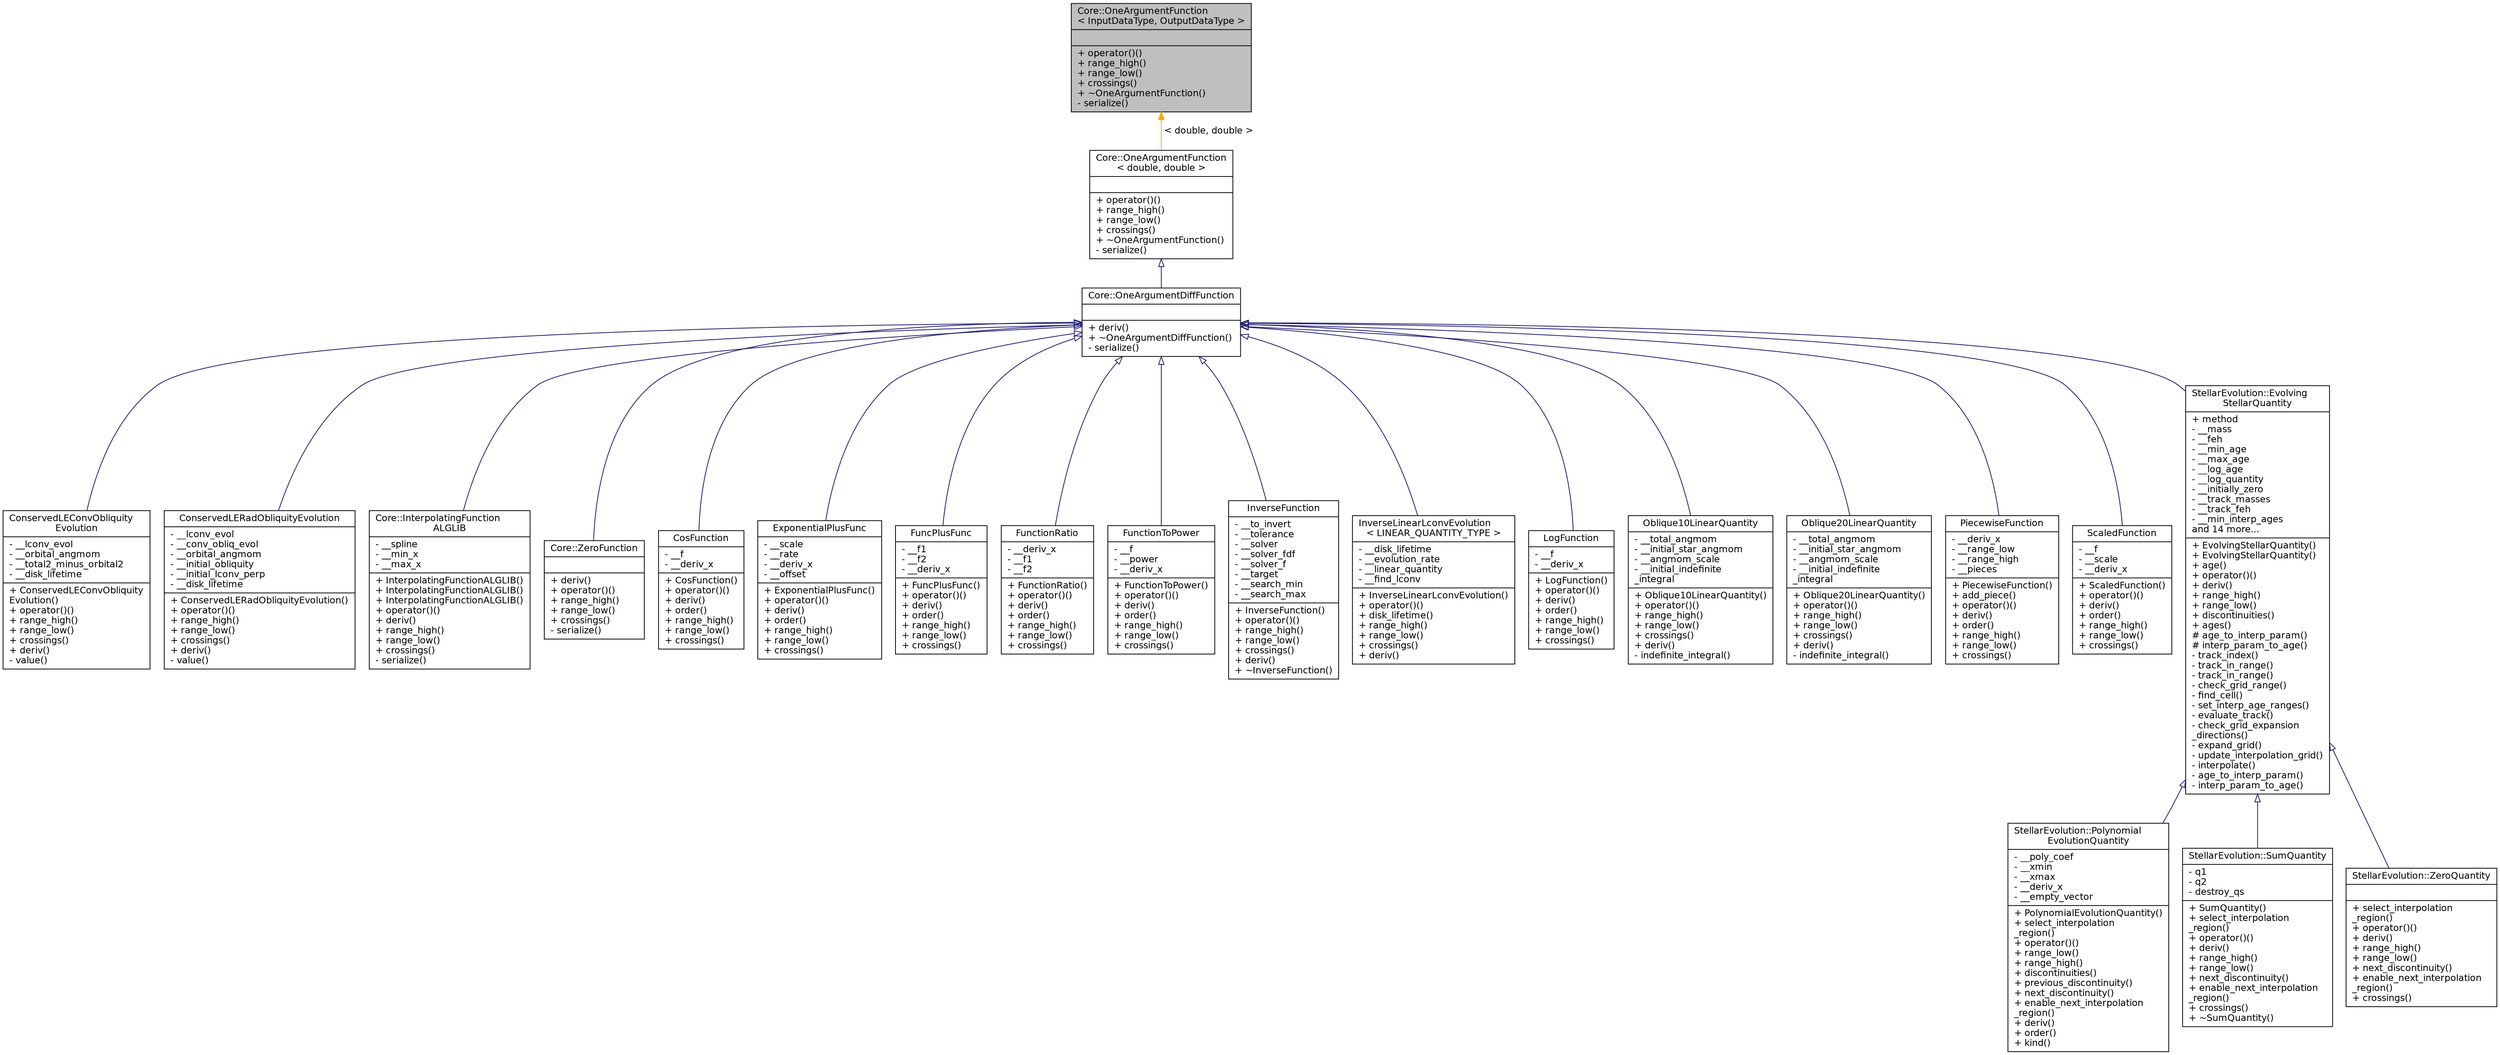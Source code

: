 digraph "Core::OneArgumentFunction&lt; InputDataType, OutputDataType &gt;"
{
 // INTERACTIVE_SVG=YES
  edge [fontname="Helvetica",fontsize="12",labelfontname="Helvetica",labelfontsize="12"];
  node [fontname="Helvetica",fontsize="12",shape=record];
  Node0 [label="{Core::OneArgumentFunction\l\< InputDataType, OutputDataType \>\n||+ operator()()\l+ range_high()\l+ range_low()\l+ crossings()\l+ ~OneArgumentFunction()\l- serialize()\l}",height=0.2,width=0.4,color="black", fillcolor="grey75", style="filled", fontcolor="black"];
  Node0 -> Node1 [dir="back",color="orange",fontsize="12",style="solid",label=" \< double, double \>" ,fontname="Helvetica"];
  Node1 [label="{Core::OneArgumentFunction\l\< double, double \>\n||+ operator()()\l+ range_high()\l+ range_low()\l+ crossings()\l+ ~OneArgumentFunction()\l- serialize()\l}",height=0.2,width=0.4,color="black", fillcolor="white", style="filled",URL="$classCore_1_1OneArgumentFunction.html"];
  Node1 -> Node2 [dir="back",color="midnightblue",fontsize="12",style="solid",arrowtail="onormal",fontname="Helvetica"];
  Node2 [label="{Core::OneArgumentDiffFunction\n||+ deriv()\l+ ~OneArgumentDiffFunction()\l- serialize()\l}",height=0.2,width=0.4,color="black", fillcolor="white", style="filled",URL="$classCore_1_1OneArgumentDiffFunction.html",tooltip="A class representing a once differentiable function of a single argument. "];
  Node2 -> Node3 [dir="back",color="midnightblue",fontsize="12",style="solid",arrowtail="onormal",fontname="Helvetica"];
  Node3 [label="{ConservedLEConvObliquity\lEvolution\n|- __lconv_evol\l- __orbital_angmom\l- __total2_minus_orbital2\l- __disk_lifetime\l|+ ConservedLEConvObliquity\lEvolution()\l+ operator()()\l+ range_high()\l+ range_low()\l+ crossings()\l+ deriv()\l- value()\l}",height=0.2,width=0.4,color="black", fillcolor="white", style="filled",URL="$classConservedLEConvObliquityEvolution.html"];
  Node2 -> Node4 [dir="back",color="midnightblue",fontsize="12",style="solid",arrowtail="onormal",fontname="Helvetica"];
  Node4 [label="{ConservedLERadObliquityEvolution\n|- __lconv_evol\l- __conv_obliq_evol\l- __orbital_angmom\l- __initial_obliquity\l- __initial_lconv_perp\l- __disk_lifetime\l|+ ConservedLERadObliquityEvolution()\l+ operator()()\l+ range_high()\l+ range_low()\l+ crossings()\l+ deriv()\l- value()\l}",height=0.2,width=0.4,color="black", fillcolor="white", style="filled",URL="$classConservedLERadObliquityEvolution.html"];
  Node2 -> Node5 [dir="back",color="midnightblue",fontsize="12",style="solid",arrowtail="onormal",fontname="Helvetica"];
  Node5 [label="{Core::InterpolatingFunction\lALGLIB\n|- __spline\l- __min_x\l- __max_x\l|+ InterpolatingFunctionALGLIB()\l+ InterpolatingFunctionALGLIB()\l+ InterpolatingFunctionALGLIB()\l+ operator()()\l+ deriv()\l+ range_high()\l+ range_low()\l+ crossings()\l- serialize()\l}",height=0.2,width=0.4,color="black", fillcolor="white", style="filled",URL="$classCore_1_1InterpolatingFunctionALGLIB.html",tooltip="Function which interpolates, with possible smoothing, between points. "];
  Node2 -> Node6 [dir="back",color="midnightblue",fontsize="12",style="solid",arrowtail="onormal",fontname="Helvetica"];
  Node6 [label="{Core::ZeroFunction\n||+ deriv()\l+ operator()()\l+ range_high()\l+ range_low()\l+ crossings()\l- serialize()\l}",height=0.2,width=0.4,color="black", fillcolor="white", style="filled",URL="$classCore_1_1ZeroFunction.html",tooltip="A class representing a function that is identically zero. "];
  Node2 -> Node7 [dir="back",color="midnightblue",fontsize="12",style="solid",arrowtail="onormal",fontname="Helvetica"];
  Node7 [label="{CosFunction\n|- __f\l- __deriv_x\l|+ CosFunction()\l+ operator()()\l+ deriv()\l+ order()\l+ range_high()\l+ range_low()\l+ crossings()\l}",height=0.2,width=0.4,color="black", fillcolor="white", style="filled",URL="$classCosFunction.html",tooltip="The cosine of a function. "];
  Node2 -> Node8 [dir="back",color="midnightblue",fontsize="12",style="solid",arrowtail="onormal",fontname="Helvetica"];
  Node8 [label="{ExponentialPlusFunc\n|- __scale\l- __rate\l- __deriv_x\l- __offset\l|+ ExponentialPlusFunc()\l+ operator()()\l+ deriv()\l+ order()\l+ range_high()\l+ range_low()\l+ crossings()\l}",height=0.2,width=0.4,color="black", fillcolor="white", style="filled",URL="$classExponentialPlusFunc.html",tooltip="Represents a function of the form offset + scale*exp(rate*x) as well as its derivative. "];
  Node2 -> Node9 [dir="back",color="midnightblue",fontsize="12",style="solid",arrowtail="onormal",fontname="Helvetica"];
  Node9 [label="{FuncPlusFunc\n|- __f1\l- __f2\l- __deriv_x\l|+ FuncPlusFunc()\l+ operator()()\l+ deriv()\l+ order()\l+ range_high()\l+ range_low()\l+ crossings()\l}",height=0.2,width=0.4,color="black", fillcolor="white", style="filled",URL="$classFuncPlusFunc.html",tooltip="Represents the sum of two functions and the derivative. "];
  Node2 -> Node10 [dir="back",color="midnightblue",fontsize="12",style="solid",arrowtail="onormal",fontname="Helvetica"];
  Node10 [label="{FunctionRatio\n|- __deriv_x\l- __f1\l- __f2\l|+ FunctionRatio()\l+ operator()()\l+ deriv()\l+ order()\l+ range_high()\l+ range_low()\l+ crossings()\l}",height=0.2,width=0.4,color="black", fillcolor="white", style="filled",URL="$classFunctionRatio.html",tooltip="The ratio of two functions;. "];
  Node2 -> Node11 [dir="back",color="midnightblue",fontsize="12",style="solid",arrowtail="onormal",fontname="Helvetica"];
  Node11 [label="{FunctionToPower\n|- __f\l- __power\l- __deriv_x\l|+ FunctionToPower()\l+ operator()()\l+ deriv()\l+ order()\l+ range_high()\l+ range_low()\l+ crossings()\l}",height=0.2,width=0.4,color="black", fillcolor="white", style="filled",URL="$classFunctionToPower.html",tooltip="A function raised to some power. "];
  Node2 -> Node12 [dir="back",color="midnightblue",fontsize="12",style="solid",arrowtail="onormal",fontname="Helvetica"];
  Node12 [label="{InverseFunction\n|- __to_invert\l- __tolerance\l- __solver\l- __solver_fdf\l- __solver_f\l- __target\l- __search_min\l- __search_max\l|+ InverseFunction()\l+ operator()()\l+ range_high()\l+ range_low()\l+ crossings()\l+ deriv()\l+ ~InverseFunction()\l}",height=0.2,width=0.4,color="black", fillcolor="white", style="filled",URL="$classInverseFunction.html",tooltip="The invrse of an existing function. "];
  Node2 -> Node13 [dir="back",color="midnightblue",fontsize="12",style="solid",arrowtail="onormal",fontname="Helvetica"];
  Node13 [label="{InverseLinearLconvEvolution\l\< LINEAR_QUANTITY_TYPE \>\n|- __disk_lifetime\l- __evolution_rate\l- __linear_quantity\l- __find_lconv\l|+ InverseLinearLconvEvolution()\l+ operator()()\l+ disk_lifetime()\l+ range_high()\l+ range_low()\l+ crossings()\l+ deriv()\l}",height=0.2,width=0.4,color="black", fillcolor="white", style="filled",URL="$classInverseLinearLconvEvolution.html"];
  Node2 -> Node14 [dir="back",color="midnightblue",fontsize="12",style="solid",arrowtail="onormal",fontname="Helvetica"];
  Node14 [label="{LogFunction\n|- __f\l- __deriv_x\l|+ LogFunction()\l+ operator()()\l+ deriv()\l+ order()\l+ range_high()\l+ range_low()\l+ crossings()\l}",height=0.2,width=0.4,color="black", fillcolor="white", style="filled",URL="$classLogFunction.html",tooltip="The natural logarithm of a function. "];
  Node2 -> Node15 [dir="back",color="midnightblue",fontsize="12",style="solid",arrowtail="onormal",fontname="Helvetica"];
  Node15 [label="{Oblique10LinearQuantity\n|- __total_angmom\l- __initial_star_angmom\l- __angmom_scale\l- __initial_indefinite\l_integral\l|+ Oblique10LinearQuantity()\l+ operator()()\l+ range_high()\l+ range_low()\l+ crossings()\l+ deriv()\l- indefinite_integral()\l}",height=0.2,width=0.4,color="black", fillcolor="white", style="filled",URL="$classOblique10LinearQuantity.html",tooltip="A function of the stellar angular momentum expected to evolve linearly with time under the m = 1..."];
  Node2 -> Node16 [dir="back",color="midnightblue",fontsize="12",style="solid",arrowtail="onormal",fontname="Helvetica"];
  Node16 [label="{Oblique20LinearQuantity\n|- __total_angmom\l- __initial_star_angmom\l- __angmom_scale\l- __initial_indefinite\l_integral\l|+ Oblique20LinearQuantity()\l+ operator()()\l+ range_high()\l+ range_low()\l+ crossings()\l+ deriv()\l- indefinite_integral()\l}",height=0.2,width=0.4,color="black", fillcolor="white", style="filled",URL="$classOblique20LinearQuantity.html",tooltip="A function of the stellar angular momentum expected to evolve linearly with time under the m = 1..."];
  Node2 -> Node17 [dir="back",color="midnightblue",fontsize="12",style="solid",arrowtail="onormal",fontname="Helvetica"];
  Node17 [label="{PiecewiseFunction\n|- __deriv_x\l- __range_low\l- __range_high\l- __pieces\l|+ PiecewiseFunction()\l+ add_piece()\l+ operator()()\l+ deriv()\l+ order()\l+ range_high()\l+ range_low()\l+ crossings()\l}",height=0.2,width=0.4,color="black", fillcolor="white", style="filled",URL="$classPiecewiseFunction.html",tooltip="Several functions stiched together. "];
  Node2 -> Node18 [dir="back",color="midnightblue",fontsize="12",style="solid",arrowtail="onormal",fontname="Helvetica"];
  Node18 [label="{ScaledFunction\n|- __f\l- __scale\l- __deriv_x\l|+ ScaledFunction()\l+ operator()()\l+ deriv()\l+ order()\l+ range_high()\l+ range_low()\l+ crossings()\l}",height=0.2,width=0.4,color="black", fillcolor="white", style="filled",URL="$classScaledFunction.html",tooltip="A function scaled by some constant. "];
  Node2 -> Node19 [dir="back",color="midnightblue",fontsize="12",style="solid",arrowtail="onormal",fontname="Helvetica"];
  Node19 [label="{StellarEvolution::Evolving\lStellarQuantity\n|+ method\l- __mass\l- __feh\l- __min_age\l- __max_age\l- __log_age\l- __log_quantity\l- __initially_zero\l- __track_masses\l- __track_feh\l- __min_interp_ages\land 14 more...\l|+ EvolvingStellarQuantity()\l+ EvolvingStellarQuantity()\l+ age()\l+ operator()()\l+ deriv()\l+ range_high()\l+ range_low()\l+ discontinuities()\l+ ages()\l# age_to_interp_param()\l# interp_param_to_age()\l- track_index()\l- track_in_range()\l- track_in_range()\l- check_grid_range()\l- find_cell()\l- set_interp_age_ranges()\l- evaluate_track()\l- check_grid_expansion\l_directions()\l- expand_grid()\l- update_interpolation_grid()\l- interpolate()\l- age_to_interp_param()\l- interp_param_to_age()\l}",height=0.2,width=0.4,color="black", fillcolor="white", style="filled",URL="$classStellarEvolution_1_1EvolvingStellarQuantity.html",tooltip="A class for stellar properties that depend on age. "];
  Node19 -> Node20 [dir="back",color="midnightblue",fontsize="12",style="solid",arrowtail="onormal",fontname="Helvetica"];
  Node20 [label="{StellarEvolution::Polynomial\lEvolutionQuantity\n|- __poly_coef\l- __xmin\l- __xmax\l- __deriv_x\l- __empty_vector\l|+ PolynomialEvolutionQuantity()\l+ select_interpolation\l_region()\l+ operator()()\l+ range_low()\l+ range_high()\l+ discontinuities()\l+ previous_discontinuity()\l+ next_discontinuity()\l+ enable_next_interpolation\l_region()\l+ deriv()\l+ order()\l+ kind()\l}",height=0.2,width=0.4,color="black", fillcolor="white", style="filled",URL="$classStellarEvolution_1_1PolynomialEvolutionQuantity.html",tooltip="An EvolvingStellar quantity that uses a polynomial instead of interpolating. "];
  Node19 -> Node21 [dir="back",color="midnightblue",fontsize="12",style="solid",arrowtail="onormal",fontname="Helvetica"];
  Node21 [label="{StellarEvolution::SumQuantity\n|- q1\l- q2\l- destroy_qs\l|+ SumQuantity()\l+ select_interpolation\l_region()\l+ operator()()\l+ deriv()\l+ range_high()\l+ range_low()\l+ next_discontinuity()\l+ enable_next_interpolation\l_region()\l+ crossings()\l+ ~SumQuantity()\l}",height=0.2,width=0.4,color="black", fillcolor="white", style="filled",URL="$classStellarEvolution_1_1SumQuantity.html",tooltip="A clas for stellar quantities that are the sum of two other quantities. "];
  Node19 -> Node22 [dir="back",color="midnightblue",fontsize="12",style="solid",arrowtail="onormal",fontname="Helvetica"];
  Node22 [label="{StellarEvolution::ZeroQuantity\n||+ select_interpolation\l_region()\l+ operator()()\l+ deriv()\l+ range_high()\l+ range_low()\l+ next_discontinuity()\l+ enable_next_interpolation\l_region()\l+ crossings()\l}",height=0.2,width=0.4,color="black", fillcolor="white", style="filled",URL="$classStellarEvolution_1_1ZeroQuantity.html"];
}
